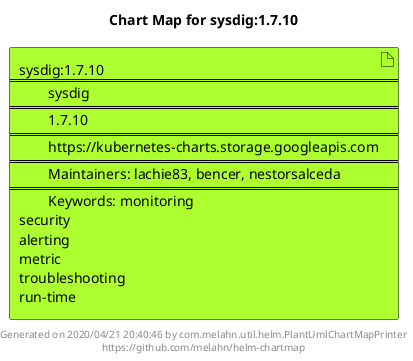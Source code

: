 @startuml
skinparam linetype ortho
skinparam backgroundColor white
skinparam usecaseBorderColor black
skinparam usecaseArrowColor LightSlateGray
skinparam artifactBorderColor black
skinparam artifactArrowColor LightSlateGray

title Chart Map for sysdig:1.7.10

'There is one referenced Helm Chart
artifact "sysdig:1.7.10\n====\n\tsysdig\n====\n\t1.7.10\n====\n\thttps://kubernetes-charts.storage.googleapis.com\n====\n\tMaintainers: lachie83, bencer, nestorsalceda\n====\n\tKeywords: monitoring\nsecurity\nalerting\nmetric\ntroubleshooting\nrun-time" as sysdig_1_7_10 #GreenYellow

'There are 0 referenced Docker Images

'Chart Dependencies

center footer Generated on 2020/04/21 20:40:46 by com.melahn.util.helm.PlantUmlChartMapPrinter\nhttps://github.com/melahn/helm-chartmap
@enduml
